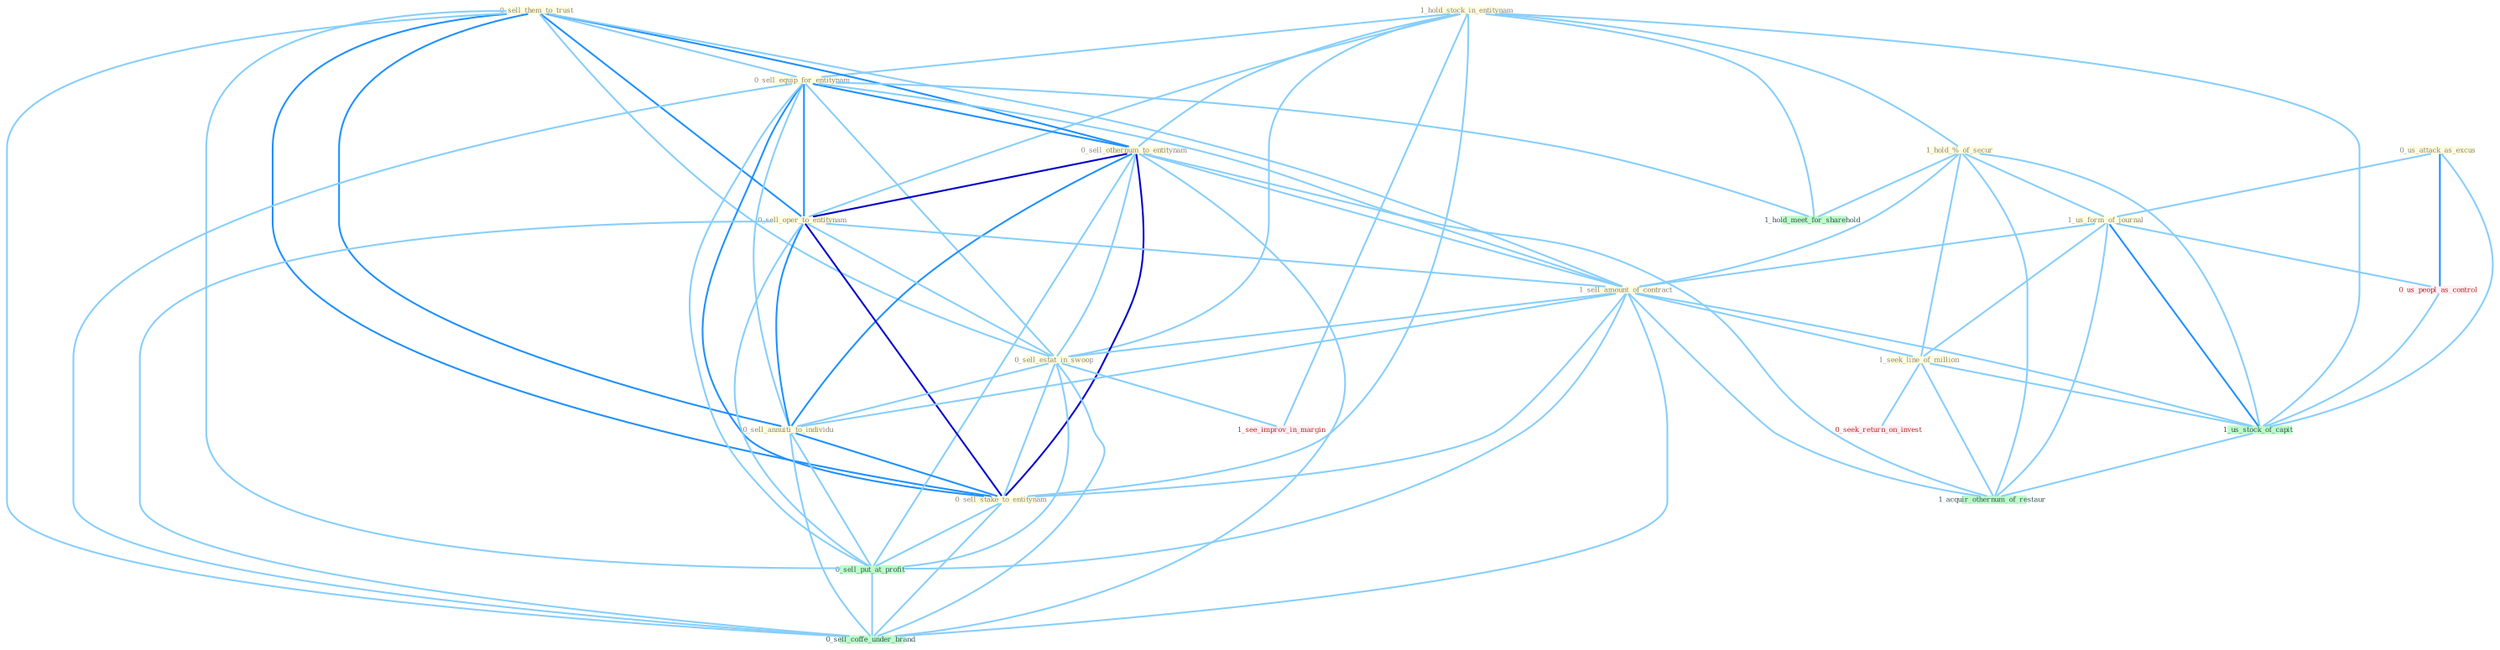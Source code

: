 Graph G{ 
    node
    [shape=polygon,style=filled,width=.5,height=.06,color="#BDFCC9",fixedsize=true,fontsize=4,
    fontcolor="#2f4f4f"];
    {node
    [color="#ffffe0", fontcolor="#8b7d6b"] "0_us_attack_as_excus " "1_hold_stock_in_entitynam " "1_hold_%_of_secur " "0_sell_them_to_trust " "0_sell_equip_for_entitynam " "0_sell_othernum_to_entitynam " "0_sell_oper_to_entitynam " "1_us_form_of_journal " "1_sell_amount_of_contract " "0_sell_estat_in_swoop " "0_sell_annuiti_to_individu " "1_seek_line_of_million " "0_sell_stake_to_entitynam "}
{node [color="#fff0f5", fontcolor="#b22222"] "0_us_peopl_as_control " "0_seek_return_on_invest " "1_see_improv_in_margin "}
edge [color="#B0E2FF"];

	"0_us_attack_as_excus " -- "1_us_form_of_journal " [w="1", color="#87cefa" ];
	"0_us_attack_as_excus " -- "0_us_peopl_as_control " [w="2", color="#1e90ff" , len=0.8];
	"0_us_attack_as_excus " -- "1_us_stock_of_capit " [w="1", color="#87cefa" ];
	"1_hold_stock_in_entitynam " -- "1_hold_%_of_secur " [w="1", color="#87cefa" ];
	"1_hold_stock_in_entitynam " -- "0_sell_equip_for_entitynam " [w="1", color="#87cefa" ];
	"1_hold_stock_in_entitynam " -- "0_sell_othernum_to_entitynam " [w="1", color="#87cefa" ];
	"1_hold_stock_in_entitynam " -- "0_sell_oper_to_entitynam " [w="1", color="#87cefa" ];
	"1_hold_stock_in_entitynam " -- "0_sell_estat_in_swoop " [w="1", color="#87cefa" ];
	"1_hold_stock_in_entitynam " -- "0_sell_stake_to_entitynam " [w="1", color="#87cefa" ];
	"1_hold_stock_in_entitynam " -- "1_us_stock_of_capit " [w="1", color="#87cefa" ];
	"1_hold_stock_in_entitynam " -- "1_see_improv_in_margin " [w="1", color="#87cefa" ];
	"1_hold_stock_in_entitynam " -- "1_hold_meet_for_sharehold " [w="1", color="#87cefa" ];
	"1_hold_%_of_secur " -- "1_us_form_of_journal " [w="1", color="#87cefa" ];
	"1_hold_%_of_secur " -- "1_sell_amount_of_contract " [w="1", color="#87cefa" ];
	"1_hold_%_of_secur " -- "1_seek_line_of_million " [w="1", color="#87cefa" ];
	"1_hold_%_of_secur " -- "1_us_stock_of_capit " [w="1", color="#87cefa" ];
	"1_hold_%_of_secur " -- "1_hold_meet_for_sharehold " [w="1", color="#87cefa" ];
	"1_hold_%_of_secur " -- "1_acquir_othernum_of_restaur " [w="1", color="#87cefa" ];
	"0_sell_them_to_trust " -- "0_sell_equip_for_entitynam " [w="1", color="#87cefa" ];
	"0_sell_them_to_trust " -- "0_sell_othernum_to_entitynam " [w="2", color="#1e90ff" , len=0.8];
	"0_sell_them_to_trust " -- "0_sell_oper_to_entitynam " [w="2", color="#1e90ff" , len=0.8];
	"0_sell_them_to_trust " -- "1_sell_amount_of_contract " [w="1", color="#87cefa" ];
	"0_sell_them_to_trust " -- "0_sell_estat_in_swoop " [w="1", color="#87cefa" ];
	"0_sell_them_to_trust " -- "0_sell_annuiti_to_individu " [w="2", color="#1e90ff" , len=0.8];
	"0_sell_them_to_trust " -- "0_sell_stake_to_entitynam " [w="2", color="#1e90ff" , len=0.8];
	"0_sell_them_to_trust " -- "0_sell_put_at_profit " [w="1", color="#87cefa" ];
	"0_sell_them_to_trust " -- "0_sell_coffe_under_brand " [w="1", color="#87cefa" ];
	"0_sell_equip_for_entitynam " -- "0_sell_othernum_to_entitynam " [w="2", color="#1e90ff" , len=0.8];
	"0_sell_equip_for_entitynam " -- "0_sell_oper_to_entitynam " [w="2", color="#1e90ff" , len=0.8];
	"0_sell_equip_for_entitynam " -- "1_sell_amount_of_contract " [w="1", color="#87cefa" ];
	"0_sell_equip_for_entitynam " -- "0_sell_estat_in_swoop " [w="1", color="#87cefa" ];
	"0_sell_equip_for_entitynam " -- "0_sell_annuiti_to_individu " [w="1", color="#87cefa" ];
	"0_sell_equip_for_entitynam " -- "0_sell_stake_to_entitynam " [w="2", color="#1e90ff" , len=0.8];
	"0_sell_equip_for_entitynam " -- "0_sell_put_at_profit " [w="1", color="#87cefa" ];
	"0_sell_equip_for_entitynam " -- "0_sell_coffe_under_brand " [w="1", color="#87cefa" ];
	"0_sell_equip_for_entitynam " -- "1_hold_meet_for_sharehold " [w="1", color="#87cefa" ];
	"0_sell_othernum_to_entitynam " -- "0_sell_oper_to_entitynam " [w="3", color="#0000cd" , len=0.6];
	"0_sell_othernum_to_entitynam " -- "1_sell_amount_of_contract " [w="1", color="#87cefa" ];
	"0_sell_othernum_to_entitynam " -- "0_sell_estat_in_swoop " [w="1", color="#87cefa" ];
	"0_sell_othernum_to_entitynam " -- "0_sell_annuiti_to_individu " [w="2", color="#1e90ff" , len=0.8];
	"0_sell_othernum_to_entitynam " -- "0_sell_stake_to_entitynam " [w="3", color="#0000cd" , len=0.6];
	"0_sell_othernum_to_entitynam " -- "0_sell_put_at_profit " [w="1", color="#87cefa" ];
	"0_sell_othernum_to_entitynam " -- "0_sell_coffe_under_brand " [w="1", color="#87cefa" ];
	"0_sell_othernum_to_entitynam " -- "1_acquir_othernum_of_restaur " [w="1", color="#87cefa" ];
	"0_sell_oper_to_entitynam " -- "1_sell_amount_of_contract " [w="1", color="#87cefa" ];
	"0_sell_oper_to_entitynam " -- "0_sell_estat_in_swoop " [w="1", color="#87cefa" ];
	"0_sell_oper_to_entitynam " -- "0_sell_annuiti_to_individu " [w="2", color="#1e90ff" , len=0.8];
	"0_sell_oper_to_entitynam " -- "0_sell_stake_to_entitynam " [w="3", color="#0000cd" , len=0.6];
	"0_sell_oper_to_entitynam " -- "0_sell_put_at_profit " [w="1", color="#87cefa" ];
	"0_sell_oper_to_entitynam " -- "0_sell_coffe_under_brand " [w="1", color="#87cefa" ];
	"1_us_form_of_journal " -- "1_sell_amount_of_contract " [w="1", color="#87cefa" ];
	"1_us_form_of_journal " -- "1_seek_line_of_million " [w="1", color="#87cefa" ];
	"1_us_form_of_journal " -- "0_us_peopl_as_control " [w="1", color="#87cefa" ];
	"1_us_form_of_journal " -- "1_us_stock_of_capit " [w="2", color="#1e90ff" , len=0.8];
	"1_us_form_of_journal " -- "1_acquir_othernum_of_restaur " [w="1", color="#87cefa" ];
	"1_sell_amount_of_contract " -- "0_sell_estat_in_swoop " [w="1", color="#87cefa" ];
	"1_sell_amount_of_contract " -- "0_sell_annuiti_to_individu " [w="1", color="#87cefa" ];
	"1_sell_amount_of_contract " -- "1_seek_line_of_million " [w="1", color="#87cefa" ];
	"1_sell_amount_of_contract " -- "0_sell_stake_to_entitynam " [w="1", color="#87cefa" ];
	"1_sell_amount_of_contract " -- "0_sell_put_at_profit " [w="1", color="#87cefa" ];
	"1_sell_amount_of_contract " -- "1_us_stock_of_capit " [w="1", color="#87cefa" ];
	"1_sell_amount_of_contract " -- "0_sell_coffe_under_brand " [w="1", color="#87cefa" ];
	"1_sell_amount_of_contract " -- "1_acquir_othernum_of_restaur " [w="1", color="#87cefa" ];
	"0_sell_estat_in_swoop " -- "0_sell_annuiti_to_individu " [w="1", color="#87cefa" ];
	"0_sell_estat_in_swoop " -- "0_sell_stake_to_entitynam " [w="1", color="#87cefa" ];
	"0_sell_estat_in_swoop " -- "0_sell_put_at_profit " [w="1", color="#87cefa" ];
	"0_sell_estat_in_swoop " -- "1_see_improv_in_margin " [w="1", color="#87cefa" ];
	"0_sell_estat_in_swoop " -- "0_sell_coffe_under_brand " [w="1", color="#87cefa" ];
	"0_sell_annuiti_to_individu " -- "0_sell_stake_to_entitynam " [w="2", color="#1e90ff" , len=0.8];
	"0_sell_annuiti_to_individu " -- "0_sell_put_at_profit " [w="1", color="#87cefa" ];
	"0_sell_annuiti_to_individu " -- "0_sell_coffe_under_brand " [w="1", color="#87cefa" ];
	"1_seek_line_of_million " -- "0_seek_return_on_invest " [w="1", color="#87cefa" ];
	"1_seek_line_of_million " -- "1_us_stock_of_capit " [w="1", color="#87cefa" ];
	"1_seek_line_of_million " -- "1_acquir_othernum_of_restaur " [w="1", color="#87cefa" ];
	"0_sell_stake_to_entitynam " -- "0_sell_put_at_profit " [w="1", color="#87cefa" ];
	"0_sell_stake_to_entitynam " -- "0_sell_coffe_under_brand " [w="1", color="#87cefa" ];
	"0_us_peopl_as_control " -- "1_us_stock_of_capit " [w="1", color="#87cefa" ];
	"0_sell_put_at_profit " -- "0_sell_coffe_under_brand " [w="1", color="#87cefa" ];
	"1_us_stock_of_capit " -- "1_acquir_othernum_of_restaur " [w="1", color="#87cefa" ];
}